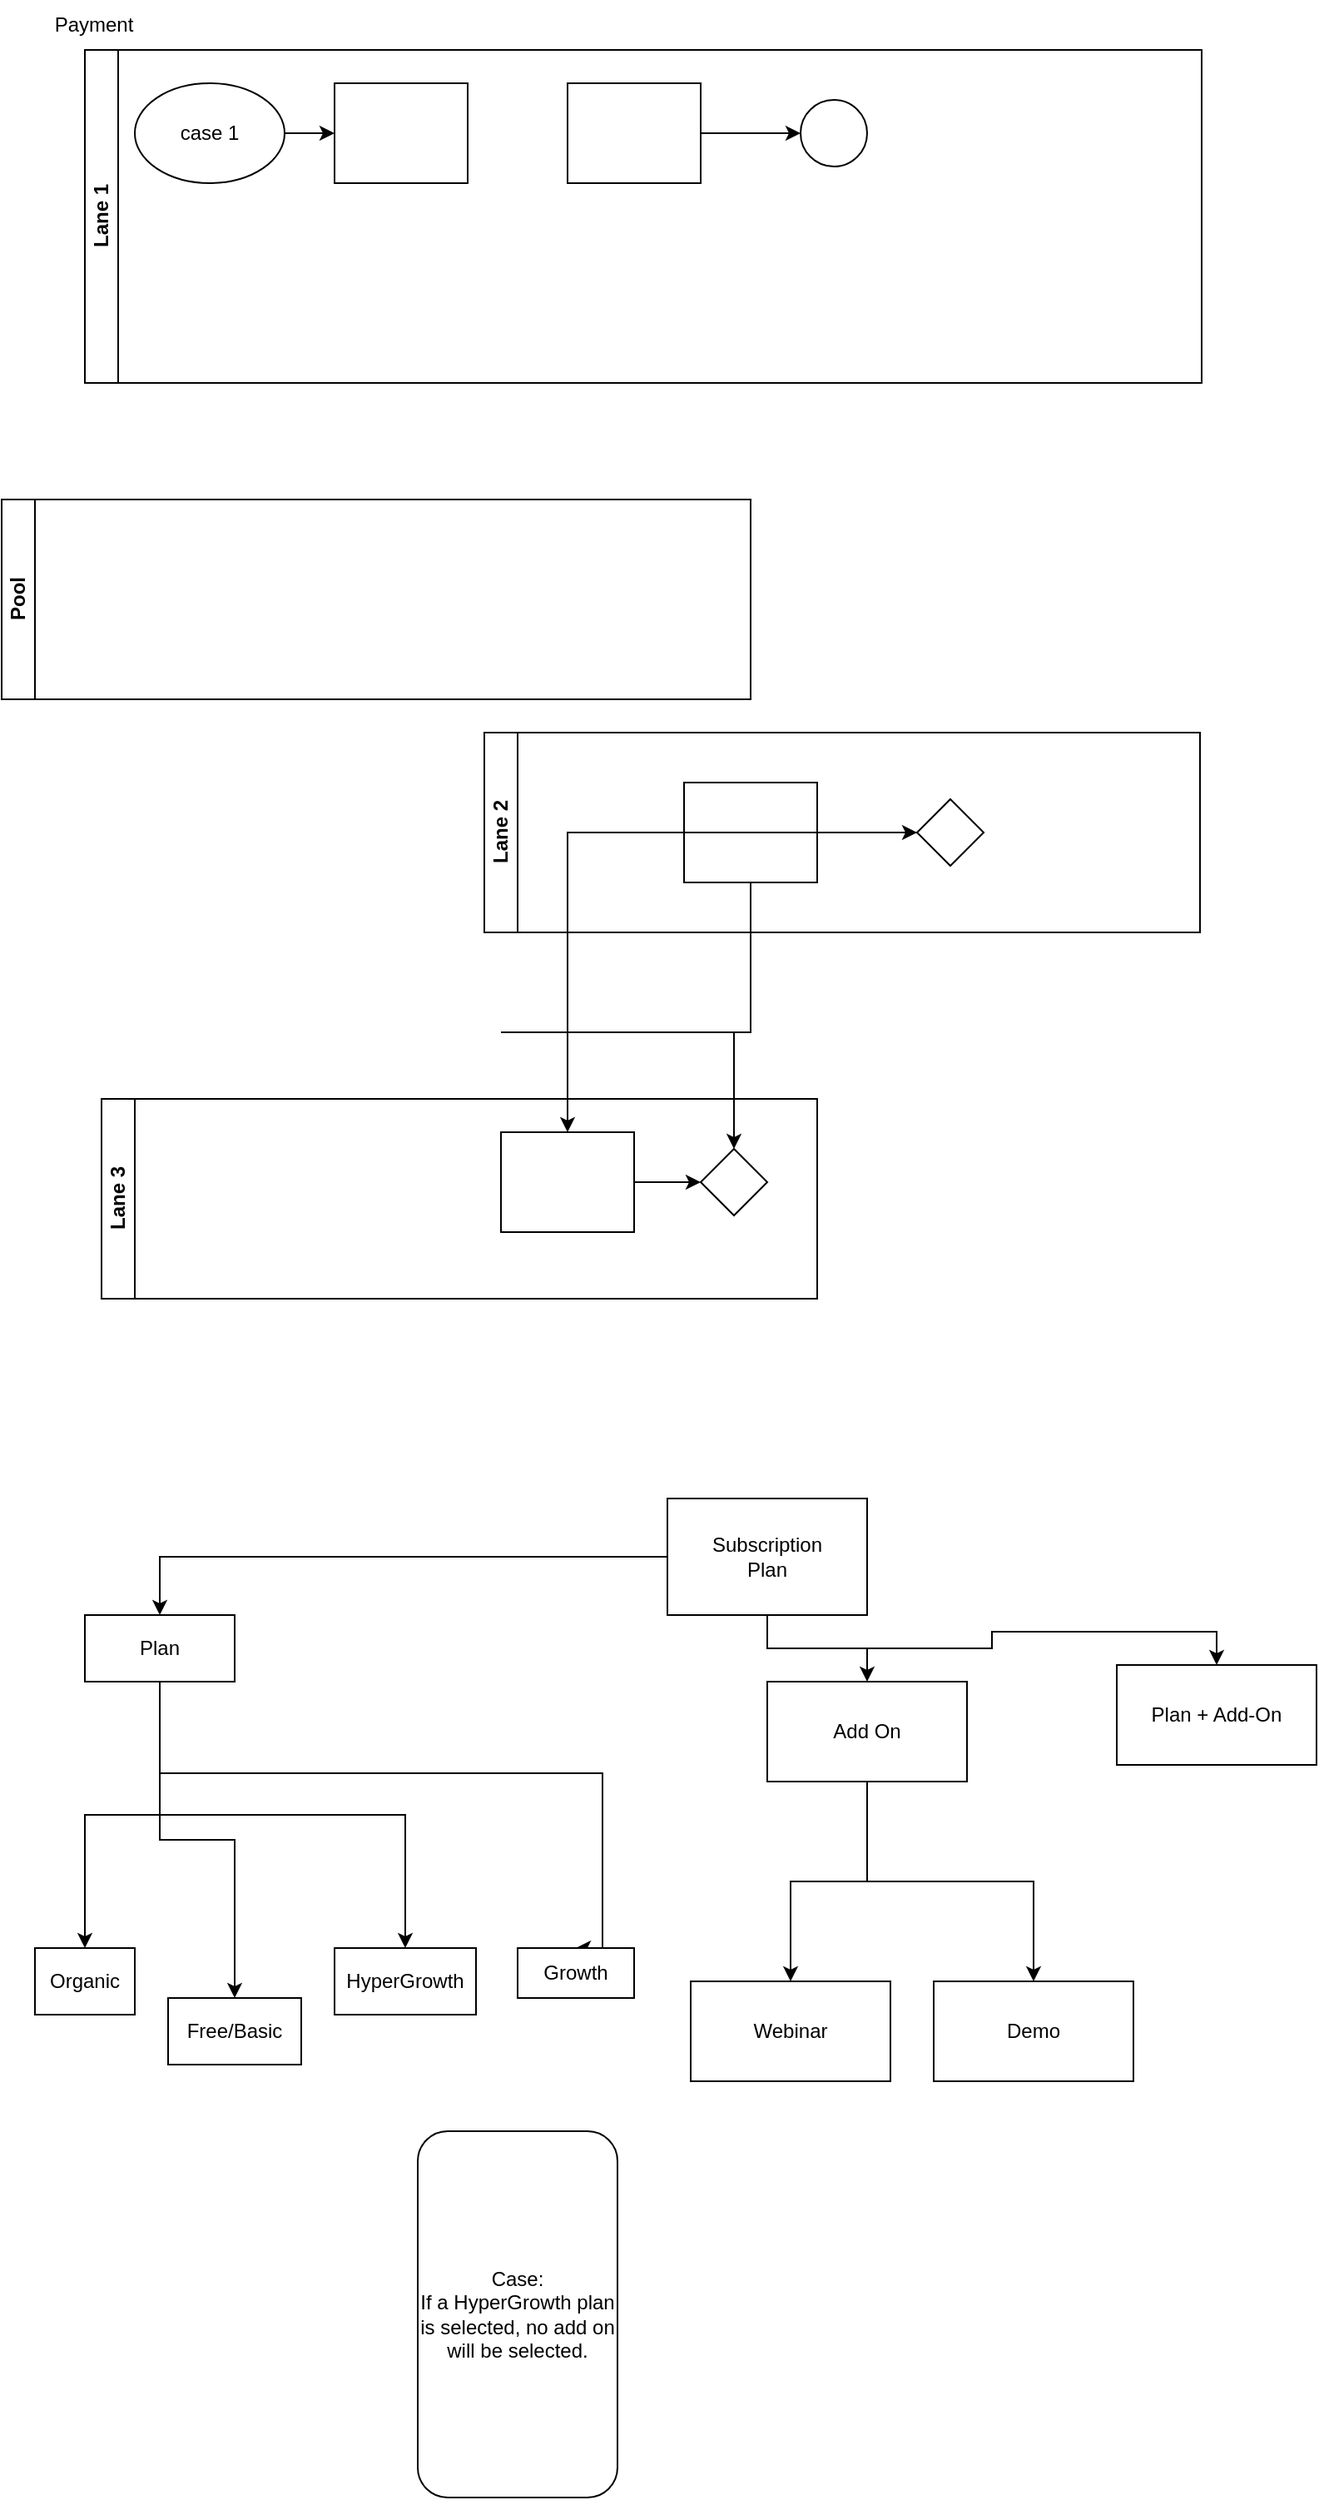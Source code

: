 <mxfile version="22.1.3" type="github">
  <diagram id="prtHgNgQTEPvFCAcTncT" name="Page-1">
    <mxGraphModel dx="1026" dy="1862" grid="1" gridSize="10" guides="1" tooltips="1" connect="1" arrows="1" fold="1" page="1" pageScale="1" pageWidth="827" pageHeight="1169" math="0" shadow="0">
      <root>
        <mxCell id="0" />
        <mxCell id="1" parent="0" />
        <mxCell id="dNxyNK7c78bLwvsdeMH5-19" value="Pool" style="swimlane;html=1;childLayout=stackLayout;resizeParent=1;resizeParentMax=0;horizontal=0;startSize=20;horizontalStack=0;" parent="1" vertex="1">
          <mxGeometry y="140" width="450" height="120" as="geometry" />
        </mxCell>
        <mxCell id="dNxyNK7c78bLwvsdeMH5-20" value="Lane 1" style="swimlane;html=1;startSize=20;horizontal=0;" parent="1" vertex="1">
          <mxGeometry x="50" y="-130" width="671" height="200" as="geometry" />
        </mxCell>
        <mxCell id="dNxyNK7c78bLwvsdeMH5-25" value="" style="edgeStyle=orthogonalEdgeStyle;rounded=0;orthogonalLoop=1;jettySize=auto;html=1;" parent="dNxyNK7c78bLwvsdeMH5-20" source="dNxyNK7c78bLwvsdeMH5-23" target="dNxyNK7c78bLwvsdeMH5-24" edge="1">
          <mxGeometry relative="1" as="geometry" />
        </mxCell>
        <mxCell id="dNxyNK7c78bLwvsdeMH5-23" value="case 1" style="ellipse;whiteSpace=wrap;html=1;" parent="dNxyNK7c78bLwvsdeMH5-20" vertex="1">
          <mxGeometry x="30" y="20" width="90" height="60" as="geometry" />
        </mxCell>
        <mxCell id="dNxyNK7c78bLwvsdeMH5-24" value="" style="rounded=0;whiteSpace=wrap;html=1;fontFamily=Helvetica;fontSize=12;fontColor=#000000;align=center;" parent="dNxyNK7c78bLwvsdeMH5-20" vertex="1">
          <mxGeometry x="150" y="20" width="80" height="60" as="geometry" />
        </mxCell>
        <mxCell id="dNxyNK7c78bLwvsdeMH5-30" value="" style="rounded=0;whiteSpace=wrap;html=1;fontFamily=Helvetica;fontSize=12;fontColor=#000000;align=center;" parent="dNxyNK7c78bLwvsdeMH5-20" vertex="1">
          <mxGeometry x="290" y="20" width="80" height="60" as="geometry" />
        </mxCell>
        <mxCell id="dNxyNK7c78bLwvsdeMH5-32" value="" style="ellipse;whiteSpace=wrap;html=1;" parent="dNxyNK7c78bLwvsdeMH5-20" vertex="1">
          <mxGeometry x="430" y="30" width="40" height="40" as="geometry" />
        </mxCell>
        <mxCell id="dNxyNK7c78bLwvsdeMH5-33" value="" style="edgeStyle=orthogonalEdgeStyle;rounded=0;orthogonalLoop=1;jettySize=auto;html=1;endArrow=classic;endFill=1;" parent="dNxyNK7c78bLwvsdeMH5-20" source="dNxyNK7c78bLwvsdeMH5-30" target="dNxyNK7c78bLwvsdeMH5-32" edge="1">
          <mxGeometry relative="1" as="geometry" />
        </mxCell>
        <mxCell id="dNxyNK7c78bLwvsdeMH5-21" value="Lane 2" style="swimlane;html=1;startSize=20;horizontal=0;" parent="1" vertex="1">
          <mxGeometry x="290" y="280" width="430" height="120" as="geometry" />
        </mxCell>
        <mxCell id="dNxyNK7c78bLwvsdeMH5-29" value="" style="edgeStyle=orthogonalEdgeStyle;rounded=0;orthogonalLoop=1;jettySize=auto;html=1;endArrow=classic;endFill=1;" parent="dNxyNK7c78bLwvsdeMH5-21" source="dNxyNK7c78bLwvsdeMH5-26" target="dNxyNK7c78bLwvsdeMH5-28" edge="1">
          <mxGeometry relative="1" as="geometry" />
        </mxCell>
        <mxCell id="dNxyNK7c78bLwvsdeMH5-26" value="" style="rounded=0;whiteSpace=wrap;html=1;fontFamily=Helvetica;fontSize=12;fontColor=#000000;align=center;" parent="dNxyNK7c78bLwvsdeMH5-21" vertex="1">
          <mxGeometry x="120" y="30" width="80" height="60" as="geometry" />
        </mxCell>
        <mxCell id="dNxyNK7c78bLwvsdeMH5-28" value="" style="rhombus;whiteSpace=wrap;html=1;fontFamily=Helvetica;fontSize=12;fontColor=#000000;align=center;" parent="dNxyNK7c78bLwvsdeMH5-21" vertex="1">
          <mxGeometry x="260" y="40" width="40" height="40" as="geometry" />
        </mxCell>
        <mxCell id="dNxyNK7c78bLwvsdeMH5-38" style="edgeStyle=orthogonalEdgeStyle;rounded=0;orthogonalLoop=1;jettySize=auto;html=1;endArrow=classic;endFill=1;" parent="1" source="dNxyNK7c78bLwvsdeMH5-26" target="dNxyNK7c78bLwvsdeMH5-36" edge="1">
          <mxGeometry relative="1" as="geometry">
            <Array as="points">
              <mxPoint x="300" y="460" />
              <mxPoint x="520" y="460" />
            </Array>
          </mxGeometry>
        </mxCell>
        <mxCell id="dNxyNK7c78bLwvsdeMH5-35" style="edgeStyle=orthogonalEdgeStyle;rounded=0;orthogonalLoop=1;jettySize=auto;html=1;endArrow=classic;endFill=1;" parent="1" source="dNxyNK7c78bLwvsdeMH5-28" target="dNxyNK7c78bLwvsdeMH5-34" edge="1">
          <mxGeometry relative="1" as="geometry" />
        </mxCell>
        <mxCell id="dNxyNK7c78bLwvsdeMH5-22" value="Lane 3" style="swimlane;html=1;startSize=20;horizontal=0;" parent="1" vertex="1">
          <mxGeometry x="60" y="500" width="430" height="120" as="geometry" />
        </mxCell>
        <mxCell id="dNxyNK7c78bLwvsdeMH5-37" value="" style="edgeStyle=orthogonalEdgeStyle;rounded=0;orthogonalLoop=1;jettySize=auto;html=1;endArrow=classic;endFill=1;" parent="dNxyNK7c78bLwvsdeMH5-22" source="dNxyNK7c78bLwvsdeMH5-34" target="dNxyNK7c78bLwvsdeMH5-36" edge="1">
          <mxGeometry relative="1" as="geometry" />
        </mxCell>
        <mxCell id="dNxyNK7c78bLwvsdeMH5-34" value="" style="rounded=0;whiteSpace=wrap;html=1;fontFamily=Helvetica;fontSize=12;fontColor=#000000;align=center;" parent="dNxyNK7c78bLwvsdeMH5-22" vertex="1">
          <mxGeometry x="240" y="20" width="80" height="60" as="geometry" />
        </mxCell>
        <mxCell id="dNxyNK7c78bLwvsdeMH5-36" value="" style="rhombus;whiteSpace=wrap;html=1;fontFamily=Helvetica;fontSize=12;fontColor=#000000;align=center;" parent="dNxyNK7c78bLwvsdeMH5-22" vertex="1">
          <mxGeometry x="360" y="30" width="40" height="40" as="geometry" />
        </mxCell>
        <mxCell id="6biQn19ZaofwZHoPZic7-2" value="Payment&lt;br&gt;" style="text;html=1;align=center;verticalAlign=middle;resizable=0;points=[];autosize=1;strokeColor=none;fillColor=none;" vertex="1" parent="1">
          <mxGeometry x="20" y="-160" width="70" height="30" as="geometry" />
        </mxCell>
        <mxCell id="6biQn19ZaofwZHoPZic7-5" value="Webinar" style="whiteSpace=wrap;html=1;" vertex="1" parent="1">
          <mxGeometry x="414" y="1030" width="120" height="60" as="geometry" />
        </mxCell>
        <mxCell id="6biQn19ZaofwZHoPZic7-6" value="Demo" style="whiteSpace=wrap;html=1;" vertex="1" parent="1">
          <mxGeometry x="560" y="1030" width="120" height="60" as="geometry" />
        </mxCell>
        <mxCell id="6biQn19ZaofwZHoPZic7-10" style="edgeStyle=orthogonalEdgeStyle;rounded=0;orthogonalLoop=1;jettySize=auto;html=1;entryX=0.5;entryY=0;entryDx=0;entryDy=0;" edge="1" parent="1" source="6biQn19ZaofwZHoPZic7-7" target="6biQn19ZaofwZHoPZic7-8">
          <mxGeometry relative="1" as="geometry" />
        </mxCell>
        <mxCell id="6biQn19ZaofwZHoPZic7-11" style="edgeStyle=orthogonalEdgeStyle;rounded=0;orthogonalLoop=1;jettySize=auto;html=1;exitX=0.5;exitY=1;exitDx=0;exitDy=0;entryX=0.5;entryY=0;entryDx=0;entryDy=0;" edge="1" parent="1" source="6biQn19ZaofwZHoPZic7-7" target="6biQn19ZaofwZHoPZic7-9">
          <mxGeometry relative="1" as="geometry" />
        </mxCell>
        <mxCell id="6biQn19ZaofwZHoPZic7-16" style="edgeStyle=orthogonalEdgeStyle;rounded=0;orthogonalLoop=1;jettySize=auto;html=1;exitX=0.5;exitY=1;exitDx=0;exitDy=0;entryX=0.5;entryY=0;entryDx=0;entryDy=0;" edge="1" parent="1" source="6biQn19ZaofwZHoPZic7-7" target="6biQn19ZaofwZHoPZic7-15">
          <mxGeometry relative="1" as="geometry" />
        </mxCell>
        <mxCell id="6biQn19ZaofwZHoPZic7-7" value="Subscription&lt;br&gt;Plan" style="whiteSpace=wrap;html=1;" vertex="1" parent="1">
          <mxGeometry x="400" y="740" width="120" height="70" as="geometry" />
        </mxCell>
        <mxCell id="6biQn19ZaofwZHoPZic7-19" style="edgeStyle=orthogonalEdgeStyle;rounded=0;orthogonalLoop=1;jettySize=auto;html=1;entryX=0.5;entryY=0;entryDx=0;entryDy=0;" edge="1" parent="1" source="6biQn19ZaofwZHoPZic7-8" target="6biQn19ZaofwZHoPZic7-13">
          <mxGeometry relative="1" as="geometry" />
        </mxCell>
        <mxCell id="6biQn19ZaofwZHoPZic7-20" style="edgeStyle=orthogonalEdgeStyle;rounded=0;orthogonalLoop=1;jettySize=auto;html=1;exitX=0.5;exitY=1;exitDx=0;exitDy=0;entryX=0.5;entryY=0;entryDx=0;entryDy=0;" edge="1" parent="1" source="6biQn19ZaofwZHoPZic7-8" target="6biQn19ZaofwZHoPZic7-14">
          <mxGeometry relative="1" as="geometry" />
        </mxCell>
        <mxCell id="6biQn19ZaofwZHoPZic7-21" style="edgeStyle=orthogonalEdgeStyle;rounded=0;orthogonalLoop=1;jettySize=auto;html=1;exitX=0.5;exitY=1;exitDx=0;exitDy=0;entryX=0.5;entryY=0;entryDx=0;entryDy=0;" edge="1" parent="1" source="6biQn19ZaofwZHoPZic7-8" target="6biQn19ZaofwZHoPZic7-22">
          <mxGeometry relative="1" as="geometry">
            <mxPoint x="360" y="930" as="targetPoint" />
            <Array as="points">
              <mxPoint x="110" y="905" />
              <mxPoint x="361" y="905" />
              <mxPoint x="361" y="1000" />
            </Array>
          </mxGeometry>
        </mxCell>
        <mxCell id="6biQn19ZaofwZHoPZic7-23" style="edgeStyle=orthogonalEdgeStyle;rounded=0;orthogonalLoop=1;jettySize=auto;html=1;exitX=0.5;exitY=1;exitDx=0;exitDy=0;entryX=0.5;entryY=0;entryDx=0;entryDy=0;" edge="1" parent="1" source="6biQn19ZaofwZHoPZic7-8" target="6biQn19ZaofwZHoPZic7-24">
          <mxGeometry relative="1" as="geometry">
            <mxPoint x="160" y="1130" as="targetPoint" />
          </mxGeometry>
        </mxCell>
        <mxCell id="6biQn19ZaofwZHoPZic7-8" value="Plan" style="whiteSpace=wrap;html=1;" vertex="1" parent="1">
          <mxGeometry x="50" y="810" width="90" height="40" as="geometry" />
        </mxCell>
        <mxCell id="6biQn19ZaofwZHoPZic7-12" style="edgeStyle=orthogonalEdgeStyle;rounded=0;orthogonalLoop=1;jettySize=auto;html=1;entryX=0.5;entryY=0;entryDx=0;entryDy=0;exitX=0.5;exitY=1;exitDx=0;exitDy=0;" edge="1" parent="1" source="6biQn19ZaofwZHoPZic7-9" target="6biQn19ZaofwZHoPZic7-5">
          <mxGeometry relative="1" as="geometry">
            <mxPoint x="570" y="920" as="sourcePoint" />
          </mxGeometry>
        </mxCell>
        <mxCell id="6biQn19ZaofwZHoPZic7-17" style="edgeStyle=orthogonalEdgeStyle;rounded=0;orthogonalLoop=1;jettySize=auto;html=1;exitX=0.5;exitY=1;exitDx=0;exitDy=0;" edge="1" parent="1" source="6biQn19ZaofwZHoPZic7-9" target="6biQn19ZaofwZHoPZic7-6">
          <mxGeometry relative="1" as="geometry" />
        </mxCell>
        <mxCell id="6biQn19ZaofwZHoPZic7-9" value="Add On" style="whiteSpace=wrap;html=1;" vertex="1" parent="1">
          <mxGeometry x="460" y="850" width="120" height="60" as="geometry" />
        </mxCell>
        <mxCell id="6biQn19ZaofwZHoPZic7-13" value="Organic" style="whiteSpace=wrap;html=1;" vertex="1" parent="1">
          <mxGeometry x="20" y="1010" width="60" height="40" as="geometry" />
        </mxCell>
        <mxCell id="6biQn19ZaofwZHoPZic7-14" value="HyperGrowth" style="whiteSpace=wrap;html=1;" vertex="1" parent="1">
          <mxGeometry x="200" y="1010" width="85" height="40" as="geometry" />
        </mxCell>
        <mxCell id="6biQn19ZaofwZHoPZic7-15" value="Plan + Add-On" style="whiteSpace=wrap;html=1;" vertex="1" parent="1">
          <mxGeometry x="670" y="840" width="120" height="60" as="geometry" />
        </mxCell>
        <mxCell id="6biQn19ZaofwZHoPZic7-22" value="Growth&lt;br&gt;" style="whiteSpace=wrap;html=1;" vertex="1" parent="1">
          <mxGeometry x="310" y="1010" width="70" height="30" as="geometry" />
        </mxCell>
        <mxCell id="6biQn19ZaofwZHoPZic7-24" value="Free/Basic" style="whiteSpace=wrap;html=1;" vertex="1" parent="1">
          <mxGeometry x="100" y="1040" width="80" height="40" as="geometry" />
        </mxCell>
        <mxCell id="6biQn19ZaofwZHoPZic7-30" value="Case:&lt;br&gt;If a HyperGrowth plan is selected, no add on will be selected." style="rounded=1;whiteSpace=wrap;html=1;" vertex="1" parent="1">
          <mxGeometry x="250" y="1120" width="120" height="220" as="geometry" />
        </mxCell>
      </root>
    </mxGraphModel>
  </diagram>
</mxfile>
